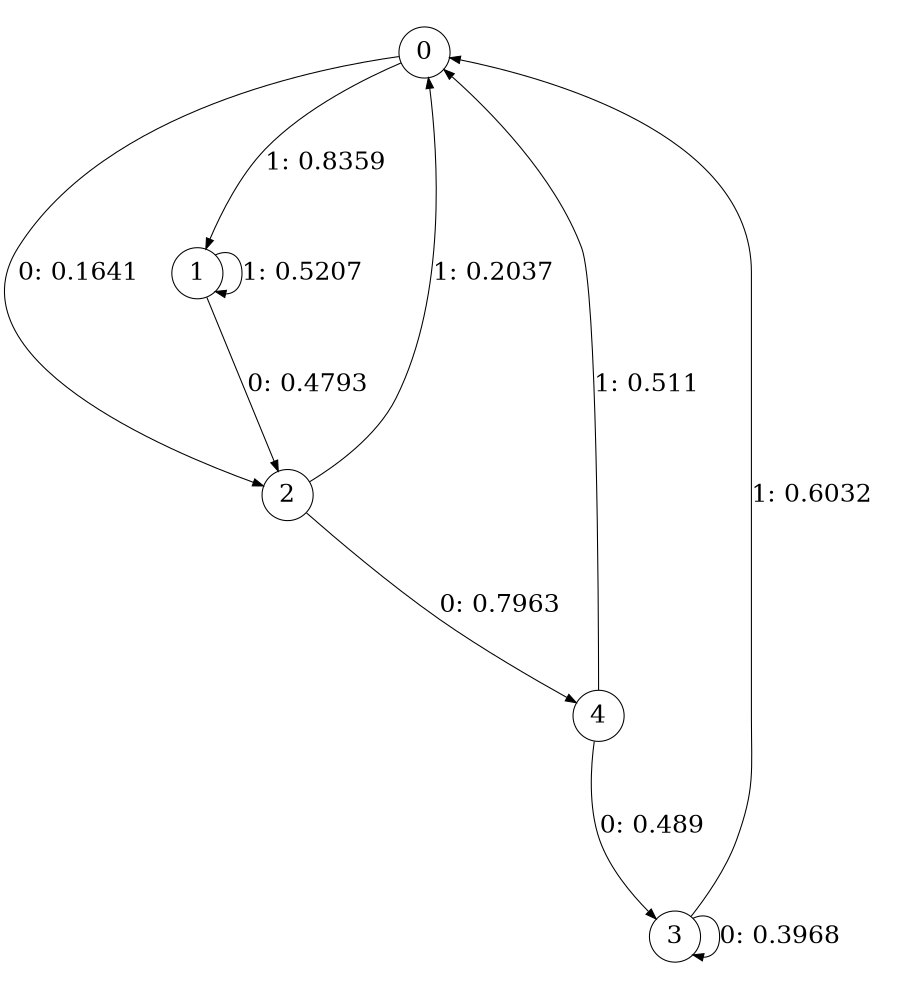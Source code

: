 digraph "ch13faceL3" {
size = "6,8.5";
ratio = "fill";
node [shape = circle];
node [fontsize = 24];
edge [fontsize = 24];
0 -> 2 [label = "0: 0.1641   "];
0 -> 1 [label = "1: 0.8359   "];
1 -> 2 [label = "0: 0.4793   "];
1 -> 1 [label = "1: 0.5207   "];
2 -> 4 [label = "0: 0.7963   "];
2 -> 0 [label = "1: 0.2037   "];
3 -> 3 [label = "0: 0.3968   "];
3 -> 0 [label = "1: 0.6032   "];
4 -> 3 [label = "0: 0.489    "];
4 -> 0 [label = "1: 0.511    "];
}